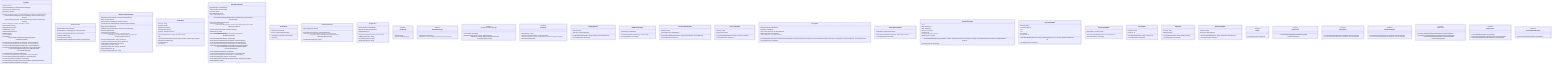 classDiagram
%% -----------------------------
%% NETWORK
%% -----------------------------

%% -----------------------------
%% rmi
%% -----------------------------
    class RmiClient{
        - nickname: String
        - serverGamesManager: VirtualServerGamesManager
        - serverGame: VirtualServerGame
        - gameView: GameView
        + RmiClient(nickname: String,serverGamesManager: VirtualServerGamesManager)
        + connectToGamesManagerServer(connectionType: boolean,interdaceType: boolean)
        + reconnectPlayer(nickname: String,connectionType: boolean,interdaceType: boolean)
        + setServerGame(serverGame: VirtualServerGame)
        - connectToGameServer()
        + notifyJoinNotSuccessful()
        + getNickname() String
        + startGamesManagerPing()
        + startGamePing()
        + runCliJoinGame()
        + runCliGame()
        + receiveChatMessageUpdate(chatMessageUpdate: ChatMessageUpdate)
        + receiveStarterCardUpdate(starterCardUpdate: StarterCardUpdate)
        + receivePlacedCardUpdate(placedCardUpdate: PlacedCardUpdate)
        + receiveGameModelUpdate(gameModelUpdate: GameModelUpdate)
        + receivePlayerJoinedUpdate(playerJoinedUpdate: PlayerJoinedUpdate)
        + receiveCommandResultUpdate(commandResultUpdate: CommandResultUpdate)
        + receiveStallUpdate(stallUpdate: StallUpdate)
        + receiveConnectionUpdate(connectionUpdate: ConnectionUpdate)
        + receiveCardHandUpdate(cardHandUpdate: CardHandUpdate)
        + receiveScoreUpdate(scoreUpdate: ScoreUpdate)
        + receiveExistingGamesUpdate(existingGamesUpdate: ExistingGamesUpdate)
        + receiveDeckUpdate(deckUpdate: DeckUpdate)
    }
    class RmiServerGame{
        - gameController: GameController
        - commandsQueue: BlockingDeque~GameCommand~
        + RmiServerGame(gameController: GameController)
        - startCommandExecutor()
        + connect(client: VirtualView)
        + setAndExecuteCommand(gameCommand: GameCommand)
    }
    class RmiServerGamesManager{
        - myRmiServerGamesManager: RmiServerGamesManager
        - clients: List~VirtualView~
        - rmiServerGames: Map~Integer, RmiServerGame~
        - commandsQueue: BlockingDeque~GamesManagerCommand~
        - RmiServerGamesManager()
        + getRmiServerGamesManager() RmiServerGamesManager
        - startCommandExecutor()
        + connect(client: VirtualView)
        + checkNickname(nickname: String) NicknameCheck
        + setAndExecuteCommand(gamesManagerCommand: GamesManagerCommand)
        + setServerGame(nickname: String, gameId: int)
        + createServerGame(nickname: String, gameId: int)
        + notifyJoinNotSuccessful(nickname: String)
        + displayGames(nickname: String)
        + getVirtualView(nickname: String) VirtualView
        + deleteGame(gameId: int)
        + removeVirtualView(nickname: String)
    }
%% -----------------------------
%% socket
%% -----------------------------
    class SocketClient{
        - nickname: String
        - mySocket: Socket
        - gameView: GameView
        - input: ObjectInputStream
        - myServer: VirtualSocketServer
        + SocketClient(nickname: String, mySocket: Socket)
        - run()
        + connectToGamesManager(connectionType: boolean, interfaceType: boolean)
        - manageReceivedMessage()
        + runCliJoinGame()
        - runCliGame()
    }
    class SocketClientHandler{
        - gamesManager: GamesManager
        - gameController: GameController
        - mySocket: Socket
        - input: ObjectInputStream
        - output: ObjectOutputStream
        + SocketClientHandler(gamesManager: GamesManager, gameController: GameController)
        - manageGamesManagerCommand()
        - manageGameCommand()
        + closeConnection(mySocket: Socket, input: ObjectInputStream, output: ObjectOutputStream)
        + setServerGame(serverGame: VirtualServerGame)
        + getNickname() String
        - receiveUpdate(update: Update)
        + receiveChatMessageUpdate(chatMessageUpdate: ChatMessageUpdate)
        + receiveDeckUpdate(deckUpdate: DeckUpdate)
        + receiveStarterCardUpdate(starterCardUpdate: StarterCardUpdate)
        + receivePlacedCardUpdate(placedCardUpdate: PlacedCardUpdate)
        + receiveGameModelUpdate(gameModelUpdate: GameModelUpdate)
        + receivePlayerJoinedUpdate(playerJoinedUpdate: PlayerJoinedUpdate)
        + receiveCommandResultUpdate(commandResultUpdate: CommandResultUpdate)
        + receiveStallUpdate(stallUpdate: StallUpdate)
        + receiveConnectionUpdate(connectionUpdate: ConnectionUpdate)
        + receiveCardHandUpdate(cardHandUpdate: CardHandUpdate)
        + receiveScoreUpdate(scoreUpdate: ScoreUpdate)
        + receiveExistingGamesUpdate(existingGamesUpdate: ExistingGamesUpdate)
        + notifyJoinNotSuccessful()
    }
    class SocketServer{
        - mySocket: ServerSocket
        - clients: List~SocketClientHandler~
        + SocketServer(mySocket: ServerSocket)
        + runServer()
    }
    class VirtualSocketServer{
        - output: ObjectOutputStream
        + VirtualSocketServer(output: ObjectOutputStream)
        + setAndExecuteCommand(gameCommand: GameCommand)
        + setAndExecuteCommand(gamesManagerCommand: GamesManagerCommand)
        + checkNickname(nickname: String)
    }

    class PingReceiver{
        - gameController: GameController
        - playersPing: Map~String,Boolean~
        - maxMissedPings: int
        + PingReceiver(gameController: GameController)
        + addPlayer(nickname: String)
        + receivePing(nickname: String)
        + checkPing(nickname: String)
    }
    class PingSender{
        <<interface>>
        ~ startGamePing()
        ~ startGamesManagerPing()
    }
    class VirtualServerGame{
        <<interface>>
        ~ connect(client: VirtualView)
        ~ setAndExecuteCommand(gameCommand: GameCommand)
    }
    class VirtualServerGamesManager{
        <<interface>>
        ~ connect(client: VirtualView)
        ~ checkNickname(nickname: String) NicknameCheck
        ~ setAndExecuteCommand(gamesManagerCommand: GamesManagerCommand)
    }
    class VirtualView{
        <<interface>>
        ~ getNickname() String
        ~ setServerGame(serverGame: VirtualServerGame)
        ~ receiveExistingGamesUpdate(existingGamesUpdate: ExistingGamesUpdate)
        ~ notifyJoinNotSuccessful()
    }



%% -----------------------------
%% UPDATES
%% -----------------------------

    class CardHandUpdate{
        - nickname: String
        - cardHand: List~DrawableCard~
        + CardHandUpdate(nickname: String, cardHand: List~DrawableCard~)
        + execute(gameView: GameView)
    }
    class ChatMessageUpdate{
        - chatMessage: ChatMessage
        + ChatMessageUpdate(chatMessage: ChatMessage)
        + execute(gameView: GameView)
    }
    class CommandResultUpdate{
        - nickname: String
        - commandResult: CommandResult
        + CommandResultUpdate(nickname: String, commandResult: CommandResult)
        + execute(gameView: GameView)
    }
    class ConnectionUpdate{
        - nickname: String
        - isConnected: boolean
        + ConnectionUpdate(nickname: String, isConnected: boolean)
        + execute(gameView: GameView)
    }
    class DeckUpdate{
        - topResourceCard: DrawableCard
        - topGoldCard: GoldCard
        - resourceFaceUpCards: List~DrawableCard~
        - goldFaceUpCards: List~GoldCard~
        - commonObjective: List~ObjectiveCard~
        + DeckUpdate(topResourceCard: DrawableCard,topGoldCard: GoldCard,\nresourceFaceUpCards: List~DrawableCard~,goldFaceUpCards: List~GoldCard~,\ncommonObjective: List~ObjectiveCard~)
        + execute(gameView: GameView)
    }
    class ExistingGamesUpdate{
        - existingGame: Map~Integer,Integer~
        + ExistingGamesUpdate(existingGame: Map~Integer,Integer~)
        + execute(gameView: GameView)
    }
    class GameModelUpdate{
        - id: int
        - playersNumber: int
        - state: GameState
        - winners: List~String~
        - currPlayer: int
        - twentyPointsReached: boolean
        - additionalRound: boolean
        + GameModelUpdate(id: int,playersNumber: int,state: GameState,\nwinners: List~String~,currPlayer: int,twentyPointsReached: boolean,\nadditionalRound: boolean)
        + execute(gameView: GameView)
    }
    class PlacedCardUpdate{
        - nickname: String
        - card: PlaceableCard
        - x: int
        - y: int
        - way: boolean
        - orderPosition: int
        + PlacedCardUpdate(nickname: String,card: PlaceableCard,x: int,y: int,\nway: boolean,orderPosition: int)
        + execute(gameView: GameView)
    }
    class PlayerJoinedUpdate{
        - playersViews: List~PlayerView~
        + PlayerJoinedUpdate(playersViews: List~PlayerView~)
        + execute(gameView: GameView)
    }
    class ScoreUpdate{
        - nickname: String
        - newScore: int
        + ScoreUpdate(nickname: String, newScore: int)
        + execute(gameView: GameView)
    }
    class StallUpdate{
        - nickname: String
        - isStalled: boolean
        + ScoreUpdate(nickname: String, isStalled: boolean)
        + execute(gameView: GameView)
    }
    class StarterCardUpdate{
        - nickname: String
        - starterCard: PlaceableCard
        + StarterCardUpdate(nickname: String, starterCard: PlaceableCard)
        + execute(gameView: GameView)
    }
    class Update{
        <<interface>>
        + execute(gameView: GameView)
    }

%% -----------------------------
%% LISTENERS
%% -----------------------------

    class ChatListener {
        <<interface>>
        ~ receiveChatMessageUpdate(chatMessageUpdate: ChatMessageUpdate)
    }
    class DeckListener {
        <<interface>>
        ~ receiveStarterCardUpdate(starterCardUpdate StarterCardUpdate)
        ~ receivePlacedCardUpdate(placedCardUpdate PlacedCardUpdate)
    }
    class GameFieldListener{
        <<interface>>
        ~ receiveStarterCardUpdate(starterCardUpdate StarterCardUpdate)
        ~ receivePlacedCardUpdate(placedCardUpdate PlacedCardUpdate)
    }
    class GameListener{
        <<interface>>
        ~ receiveGameModelUpdate(gameModelUpdate GameModelUpdate)
        ~ receivePlayerJoinedUpdate(playerJoinedUpdate PlayerJoinedUpdate)
        ~ receiveCommandResultUpdate(commandResultUpdate CommandResultUpdate)
    }
    class PlayerListener {
        <<interface>>
        ~ receiveStallUpdate(stallUpdate StallUpdate)
        ~ receiveConnectionUpdate(connectionUpdate ConnectionUpdate)
        ~ receiveCardHandUpdate(cardHandUpdate CardHandUpdate)
    }
    class ScoreTrackBoardListener {
        <<interface>>
        ~ receiveScoreUpdate(scoreUpdate ScoreUpdate)
    }